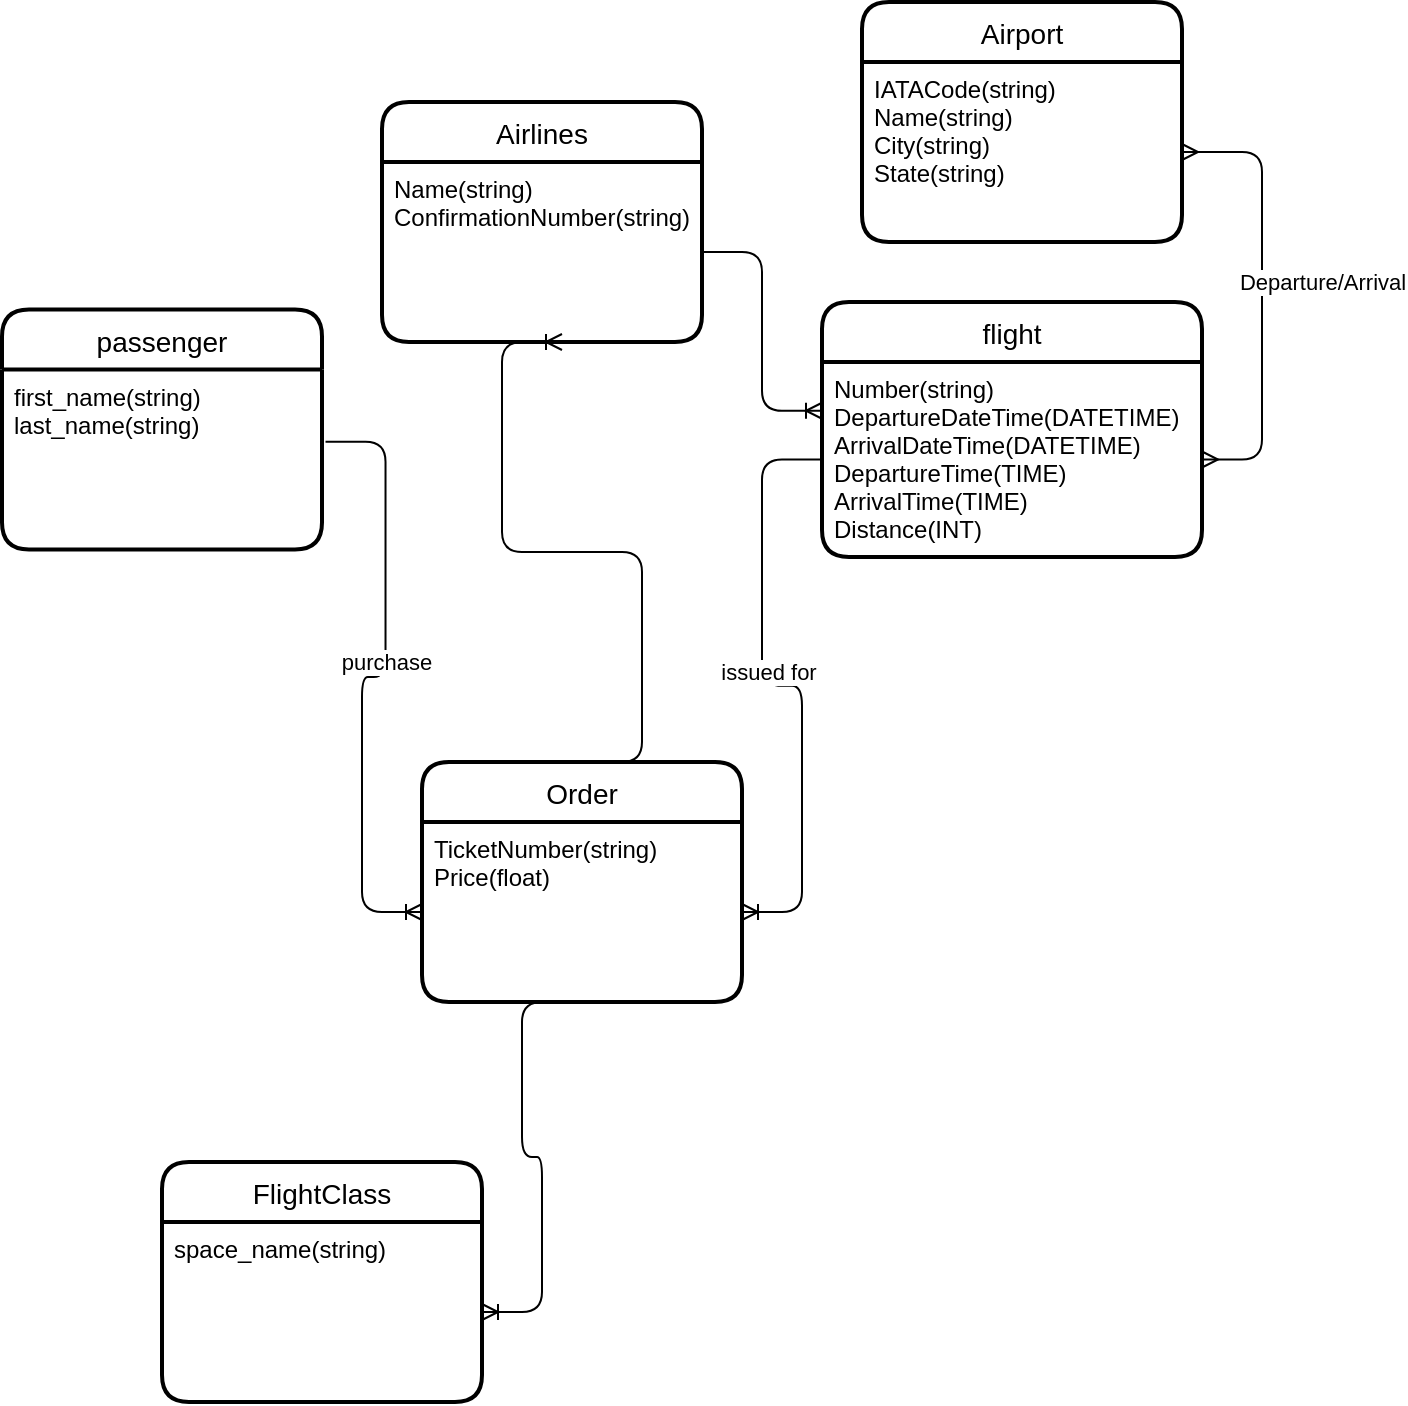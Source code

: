 <mxfile version="15.0.6" type="github">
  <diagram id="m-lbJpJ0AXpr4bmW3Qig" name="Page-1">
    <mxGraphModel dx="3303" dy="2537" grid="1" gridSize="10" guides="1" tooltips="1" connect="1" arrows="1" fold="1" page="1" pageScale="1" pageWidth="827" pageHeight="1169" math="0" shadow="0">
      <root>
        <mxCell id="0" />
        <mxCell id="1" parent="0" />
        <mxCell id="O2er0Q2vwYw4dRHvIkDH-1" value="passenger" style="swimlane;childLayout=stackLayout;horizontal=1;startSize=30;horizontalStack=0;rounded=1;fontSize=14;fontStyle=0;strokeWidth=2;resizeParent=0;resizeLast=1;shadow=0;dashed=0;align=center;" vertex="1" parent="1">
          <mxGeometry x="10" y="123.75" width="160" height="120" as="geometry" />
        </mxCell>
        <mxCell id="O2er0Q2vwYw4dRHvIkDH-2" value="first_name(string)&#xa;last_name(string)" style="align=left;strokeColor=none;fillColor=none;spacingLeft=4;fontSize=12;verticalAlign=top;resizable=0;rotatable=0;part=1;" vertex="1" parent="O2er0Q2vwYw4dRHvIkDH-1">
          <mxGeometry y="30" width="160" height="90" as="geometry" />
        </mxCell>
        <mxCell id="O2er0Q2vwYw4dRHvIkDH-3" value="flight" style="swimlane;childLayout=stackLayout;horizontal=1;startSize=30;horizontalStack=0;rounded=1;fontSize=14;fontStyle=0;strokeWidth=2;resizeParent=0;resizeLast=1;shadow=0;dashed=0;align=center;" vertex="1" parent="1">
          <mxGeometry x="420" y="120" width="190" height="127.5" as="geometry" />
        </mxCell>
        <mxCell id="O2er0Q2vwYw4dRHvIkDH-4" value="Number(string)&#xa;DepartureDateTime(DATETIME)&#xa;ArrivalDateTime(DATETIME)&#xa;DepartureTime(TIME)&#xa;ArrivalTime(TIME)&#xa;Distance(INT)&#xa;" style="align=left;strokeColor=none;fillColor=none;spacingLeft=4;fontSize=12;verticalAlign=top;resizable=0;rotatable=0;part=1;" vertex="1" parent="O2er0Q2vwYw4dRHvIkDH-3">
          <mxGeometry y="30" width="190" height="97.5" as="geometry" />
        </mxCell>
        <mxCell id="O2er0Q2vwYw4dRHvIkDH-9" value="Airport" style="swimlane;childLayout=stackLayout;horizontal=1;startSize=30;horizontalStack=0;rounded=1;fontSize=14;fontStyle=0;strokeWidth=2;resizeParent=0;resizeLast=1;shadow=0;dashed=0;align=center;" vertex="1" parent="1">
          <mxGeometry x="440" y="-30" width="160" height="120" as="geometry" />
        </mxCell>
        <mxCell id="O2er0Q2vwYw4dRHvIkDH-10" value="IATACode(string)&#xa;Name(string)&#xa;City(string)&#xa;State(string)" style="align=left;strokeColor=none;fillColor=none;spacingLeft=4;fontSize=12;verticalAlign=top;resizable=0;rotatable=0;part=1;" vertex="1" parent="O2er0Q2vwYw4dRHvIkDH-9">
          <mxGeometry y="30" width="160" height="90" as="geometry" />
        </mxCell>
        <mxCell id="O2er0Q2vwYw4dRHvIkDH-13" value="" style="edgeStyle=entityRelationEdgeStyle;fontSize=12;html=1;endArrow=ERmany;startArrow=ERmany;" edge="1" parent="1" source="O2er0Q2vwYw4dRHvIkDH-10" target="O2er0Q2vwYw4dRHvIkDH-4">
          <mxGeometry width="100" height="100" relative="1" as="geometry">
            <mxPoint x="320" y="330" as="sourcePoint" />
            <mxPoint x="420" y="230" as="targetPoint" />
          </mxGeometry>
        </mxCell>
        <mxCell id="O2er0Q2vwYw4dRHvIkDH-14" value="Departure/Arrival" style="edgeLabel;html=1;align=center;verticalAlign=middle;resizable=0;points=[];" vertex="1" connectable="0" parent="O2er0Q2vwYw4dRHvIkDH-13">
          <mxGeometry x="0.054" y="2" relative="1" as="geometry">
            <mxPoint x="28" y="-13" as="offset" />
          </mxGeometry>
        </mxCell>
        <mxCell id="O2er0Q2vwYw4dRHvIkDH-15" value="Order" style="swimlane;childLayout=stackLayout;horizontal=1;startSize=30;horizontalStack=0;rounded=1;fontSize=14;fontStyle=0;strokeWidth=2;resizeParent=0;resizeLast=1;shadow=0;dashed=0;align=center;" vertex="1" parent="1">
          <mxGeometry x="220" y="350" width="160" height="120" as="geometry" />
        </mxCell>
        <mxCell id="O2er0Q2vwYw4dRHvIkDH-16" value="TicketNumber(string)&#xa;Price(float)&#xa;" style="align=left;strokeColor=none;fillColor=none;spacingLeft=4;fontSize=12;verticalAlign=top;resizable=0;rotatable=0;part=1;" vertex="1" parent="O2er0Q2vwYw4dRHvIkDH-15">
          <mxGeometry y="30" width="160" height="90" as="geometry" />
        </mxCell>
        <mxCell id="O2er0Q2vwYw4dRHvIkDH-20" value="" style="edgeStyle=entityRelationEdgeStyle;fontSize=12;html=1;endArrow=ERoneToMany;exitX=1.011;exitY=0.402;exitDx=0;exitDy=0;exitPerimeter=0;" edge="1" parent="1" source="O2er0Q2vwYw4dRHvIkDH-2" target="O2er0Q2vwYw4dRHvIkDH-16">
          <mxGeometry width="100" height="100" relative="1" as="geometry">
            <mxPoint x="320" y="380" as="sourcePoint" />
            <mxPoint x="100" y="440" as="targetPoint" />
          </mxGeometry>
        </mxCell>
        <mxCell id="O2er0Q2vwYw4dRHvIkDH-22" value="purchase" style="edgeLabel;html=1;align=center;verticalAlign=middle;resizable=0;points=[];" vertex="1" connectable="0" parent="O2er0Q2vwYw4dRHvIkDH-20">
          <mxGeometry x="-0.087" relative="1" as="geometry">
            <mxPoint as="offset" />
          </mxGeometry>
        </mxCell>
        <mxCell id="O2er0Q2vwYw4dRHvIkDH-21" value="" style="edgeStyle=entityRelationEdgeStyle;fontSize=12;html=1;endArrow=ERoneToMany;exitX=0;exitY=0.5;exitDx=0;exitDy=0;" edge="1" parent="1" source="O2er0Q2vwYw4dRHvIkDH-4" target="O2er0Q2vwYw4dRHvIkDH-16">
          <mxGeometry width="100" height="100" relative="1" as="geometry">
            <mxPoint x="380" y="206" as="sourcePoint" />
            <mxPoint x="420" y="280" as="targetPoint" />
          </mxGeometry>
        </mxCell>
        <mxCell id="O2er0Q2vwYw4dRHvIkDH-23" value="issued for" style="edgeLabel;html=1;align=center;verticalAlign=middle;resizable=0;points=[];" vertex="1" connectable="0" parent="O2er0Q2vwYw4dRHvIkDH-21">
          <mxGeometry x="-0.051" y="-1" relative="1" as="geometry">
            <mxPoint y="-8" as="offset" />
          </mxGeometry>
        </mxCell>
        <mxCell id="O2er0Q2vwYw4dRHvIkDH-26" value="Airlines" style="swimlane;childLayout=stackLayout;horizontal=1;startSize=30;horizontalStack=0;rounded=1;fontSize=14;fontStyle=0;strokeWidth=2;resizeParent=0;resizeLast=1;shadow=0;dashed=0;align=center;" vertex="1" parent="1">
          <mxGeometry x="200" y="20" width="160" height="120" as="geometry" />
        </mxCell>
        <mxCell id="O2er0Q2vwYw4dRHvIkDH-27" value="Name(string)&#xa;ConfirmationNumber(string)" style="align=left;strokeColor=none;fillColor=none;spacingLeft=4;fontSize=12;verticalAlign=top;resizable=0;rotatable=0;part=1;" vertex="1" parent="O2er0Q2vwYw4dRHvIkDH-26">
          <mxGeometry y="30" width="160" height="90" as="geometry" />
        </mxCell>
        <mxCell id="O2er0Q2vwYw4dRHvIkDH-28" value="" style="edgeStyle=entityRelationEdgeStyle;fontSize=12;html=1;endArrow=ERoneToMany;entryX=0;entryY=0.25;entryDx=0;entryDy=0;" edge="1" parent="1" source="O2er0Q2vwYw4dRHvIkDH-27" target="O2er0Q2vwYw4dRHvIkDH-4">
          <mxGeometry width="100" height="100" relative="1" as="geometry">
            <mxPoint x="320" y="280" as="sourcePoint" />
            <mxPoint x="420" y="180" as="targetPoint" />
          </mxGeometry>
        </mxCell>
        <mxCell id="O2er0Q2vwYw4dRHvIkDH-30" value="" style="edgeStyle=entityRelationEdgeStyle;fontSize=12;html=1;endArrow=ERoneToMany;exitX=0.5;exitY=0;exitDx=0;exitDy=0;" edge="1" parent="1" source="O2er0Q2vwYw4dRHvIkDH-15">
          <mxGeometry width="100" height="100" relative="1" as="geometry">
            <mxPoint x="320" y="280" as="sourcePoint" />
            <mxPoint x="290" y="140" as="targetPoint" />
          </mxGeometry>
        </mxCell>
        <mxCell id="O2er0Q2vwYw4dRHvIkDH-31" value="FlightClass" style="swimlane;childLayout=stackLayout;horizontal=1;startSize=30;horizontalStack=0;rounded=1;fontSize=14;fontStyle=0;strokeWidth=2;resizeParent=0;resizeLast=1;shadow=0;dashed=0;align=center;" vertex="1" parent="1">
          <mxGeometry x="90" y="550" width="160" height="120" as="geometry" />
        </mxCell>
        <mxCell id="O2er0Q2vwYw4dRHvIkDH-32" value="space_name(string)" style="align=left;strokeColor=none;fillColor=none;spacingLeft=4;fontSize=12;verticalAlign=top;resizable=0;rotatable=0;part=1;" vertex="1" parent="O2er0Q2vwYw4dRHvIkDH-31">
          <mxGeometry y="30" width="160" height="90" as="geometry" />
        </mxCell>
        <mxCell id="O2er0Q2vwYw4dRHvIkDH-33" value="" style="edgeStyle=entityRelationEdgeStyle;fontSize=12;html=1;endArrow=ERoneToMany;exitX=0.5;exitY=1;exitDx=0;exitDy=0;" edge="1" parent="1" source="O2er0Q2vwYw4dRHvIkDH-16" target="O2er0Q2vwYw4dRHvIkDH-32">
          <mxGeometry width="100" height="100" relative="1" as="geometry">
            <mxPoint x="320" y="480" as="sourcePoint" />
            <mxPoint x="420" y="380" as="targetPoint" />
          </mxGeometry>
        </mxCell>
      </root>
    </mxGraphModel>
  </diagram>
</mxfile>
